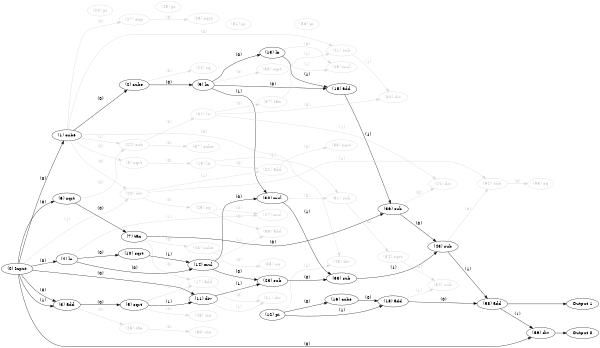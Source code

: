 digraph NeuralNetwork {
rankdir=LR;
size="4,3";
center = true;
node0 [label="(0) Input", color=black, labelfontcolor=black, fontcolor=black];
node1 [label="(1) cube", color=black, labelfontcolor=black, fontcolor=black];
node0 -> node1 [label=" (0)", labelfontcolor=black, fontcolor=black, bold=true, color=black];
node2 [label="(2) cube", color=black, labelfontcolor=black, fontcolor=black];
node1 -> node2 [label=" (0)", labelfontcolor=black, fontcolor=black, bold=true, color=black];
node3 [label="(3) add", color=black, labelfontcolor=black, fontcolor=black];
node0 -> node3 [label=" (0)", labelfontcolor=black, fontcolor=black, bold=true, color=black];
node0 -> node3 [label=" (1)", labelfontcolor=black, fontcolor=black, bold=true, color=black];
node4 [label="(4) ln", color=black, labelfontcolor=black, fontcolor=black];
node0 -> node4 [label=" (0)", labelfontcolor=black, fontcolor=black, bold=true, color=black];
node5 [label="(5) sqrt", color=black, labelfontcolor=black, fontcolor=black];
node3 -> node5 [label=" (0)", labelfontcolor=black, fontcolor=black, bold=true, color=black];
node6 [label="(6) sqrt", color=black, labelfontcolor=black, fontcolor=black];
node0 -> node6 [label=" (0)", labelfontcolor=black, fontcolor=black, bold=true, color=black];
node7 [label="(7) tan", color=black, labelfontcolor=black, fontcolor=black];
node6 -> node7 [label=" (0)", labelfontcolor=black, fontcolor=black, bold=true, color=black];
node8 [label="(8) sqrt", color=lightgrey, labelfontcolor=lightgrey, fontcolor=lightgrey];
node1 -> node8 [label=" (0)", labelfontcolor=lightgrey, fontcolor=lightgrey, bold=true, color=lightgrey];
node9 [label="(9) ln", color=black, labelfontcolor=black, fontcolor=black];
node2 -> node9 [label=" (0)", labelfontcolor=black, fontcolor=black, bold=true, color=black];
node10 [label="(10) sqrt", color=black, labelfontcolor=black, fontcolor=black];
node4 -> node10 [label=" (0)", labelfontcolor=black, fontcolor=black, bold=true, color=black];
node11 [label="(11) div", color=black, labelfontcolor=black, fontcolor=black];
node0 -> node11 [label=" (0)", labelfontcolor=black, fontcolor=black, bold=true, color=black];
node5 -> node11 [label=" (1)", labelfontcolor=black, fontcolor=black, bold=true, color=black];
node12 [label="(12) pi", color=black, labelfontcolor=black, fontcolor=black];
node13 [label="(13) ln", color=black, labelfontcolor=black, fontcolor=black];
node9 -> node13 [label=" (0)", labelfontcolor=black, fontcolor=black, bold=true, color=black];
node14 [label="(14) mul", color=black, labelfontcolor=black, fontcolor=black];
node4 -> node14 [label=" (0)", labelfontcolor=black, fontcolor=black, bold=true, color=black];
node10 -> node14 [label=" (1)", labelfontcolor=black, fontcolor=black, bold=true, color=black];
node15 [label="(15) add", color=black, labelfontcolor=black, fontcolor=black];
node9 -> node15 [label=" (0)", labelfontcolor=black, fontcolor=black, bold=true, color=black];
node13 -> node15 [label=" (1)", labelfontcolor=black, fontcolor=black, bold=true, color=black];
node16 [label="(16) cube", color=black, labelfontcolor=black, fontcolor=black];
node12 -> node16 [label=" (0)", labelfontcolor=black, fontcolor=black, bold=true, color=black];
node17 [label="(17) add", color=lightgrey, labelfontcolor=lightgrey, fontcolor=lightgrey];
node7 -> node17 [label=" (0)", labelfontcolor=lightgrey, fontcolor=lightgrey, bold=true, color=lightgrey];
node5 -> node17 [label=" (1)", labelfontcolor=lightgrey, fontcolor=lightgrey, bold=true, color=lightgrey];
node18 [label="(18) add", color=black, labelfontcolor=black, fontcolor=black];
node16 -> node18 [label=" (0)", labelfontcolor=black, fontcolor=black, bold=true, color=black];
node12 -> node18 [label=" (1)", labelfontcolor=black, fontcolor=black, bold=true, color=black];
node19 [label="(19) ln", color=lightgrey, labelfontcolor=lightgrey, fontcolor=lightgrey];
node8 -> node19 [label=" (0)", labelfontcolor=lightgrey, fontcolor=lightgrey, bold=true, color=lightgrey];
node20 [label="(20) div", color=lightgrey, labelfontcolor=lightgrey, fontcolor=lightgrey];
node1 -> node20 [label=" (0)", labelfontcolor=lightgrey, fontcolor=lightgrey, bold=true, color=lightgrey];
node0 -> node20 [label=" (1)", labelfontcolor=lightgrey, fontcolor=lightgrey, bold=true, color=lightgrey];
node21 [label="(21) div", color=lightgrey, labelfontcolor=lightgrey, fontcolor=lightgrey];
node17 -> node21 [label=" (0)", labelfontcolor=lightgrey, fontcolor=lightgrey, bold=true, color=lightgrey];
node11 -> node21 [label=" (1)", labelfontcolor=lightgrey, fontcolor=lightgrey, bold=true, color=lightgrey];
node22 [label="(22) add", color=lightgrey, labelfontcolor=lightgrey, fontcolor=lightgrey];
node19 -> node22 [label=" (0)", labelfontcolor=lightgrey, fontcolor=lightgrey, bold=true, color=lightgrey];
node20 -> node22 [label=" (1)", labelfontcolor=lightgrey, fontcolor=lightgrey, bold=true, color=lightgrey];
node23 [label="(23) sub", color=black, labelfontcolor=black, fontcolor=black];
node14 -> node23 [label=" (0)", labelfontcolor=black, fontcolor=black, bold=true, color=black];
node11 -> node23 [label=" (1)", labelfontcolor=black, fontcolor=black, bold=true, color=black];
node24 [label="(24) sub", color=lightgrey, labelfontcolor=lightgrey, fontcolor=lightgrey];
node6 -> node24 [label=" (0)", labelfontcolor=lightgrey, fontcolor=lightgrey, bold=true, color=lightgrey];
node1 -> node24 [label=" (1)", labelfontcolor=lightgrey, fontcolor=lightgrey, bold=true, color=lightgrey];
node25 [label="(25) mul", color=lightgrey, labelfontcolor=lightgrey, fontcolor=lightgrey];
node13 -> node25 [label=" (0)", labelfontcolor=lightgrey, fontcolor=lightgrey, bold=true, color=lightgrey];
node13 -> node25 [label=" (1)", labelfontcolor=lightgrey, fontcolor=lightgrey, bold=true, color=lightgrey];
node26 [label="(26) tan", color=lightgrey, labelfontcolor=lightgrey, fontcolor=lightgrey];
node3 -> node26 [label=" (0)", labelfontcolor=lightgrey, fontcolor=lightgrey, bold=true, color=lightgrey];
node27 [label="(27) exp", color=lightgrey, labelfontcolor=lightgrey, fontcolor=lightgrey];
node1 -> node27 [label=" (0)", labelfontcolor=lightgrey, fontcolor=lightgrey, bold=true, color=lightgrey];
node28 [label="(28) cube", color=lightgrey, labelfontcolor=lightgrey, fontcolor=lightgrey];
node7 -> node28 [label=" (0)", labelfontcolor=lightgrey, fontcolor=lightgrey, bold=true, color=lightgrey];
node29 [label="(29) sq", color=lightgrey, labelfontcolor=lightgrey, fontcolor=lightgrey];
node20 -> node29 [label=" (0)", labelfontcolor=lightgrey, fontcolor=lightgrey, bold=true, color=lightgrey];
node30 [label="(30) mul", color=black, labelfontcolor=black, fontcolor=black];
node14 -> node30 [label=" (0)", labelfontcolor=black, fontcolor=black, bold=true, color=black];
node9 -> node30 [label=" (1)", labelfontcolor=black, fontcolor=black, bold=true, color=black];
node31 [label="(31) sub", color=lightgrey, labelfontcolor=lightgrey, fontcolor=lightgrey];
node30 -> node31 [label=" (0)", labelfontcolor=lightgrey, fontcolor=lightgrey, bold=true, color=lightgrey];
node19 -> node31 [label=" (1)", labelfontcolor=lightgrey, fontcolor=lightgrey, bold=true, color=lightgrey];
node32 [label="(32) ln", color=lightgrey, labelfontcolor=lightgrey, fontcolor=lightgrey];
node24 -> node32 [label=" (0)", labelfontcolor=lightgrey, fontcolor=lightgrey, bold=true, color=lightgrey];
node33 [label="(33) sub", color=black, labelfontcolor=black, fontcolor=black];
node23 -> node33 [label=" (0)", labelfontcolor=black, fontcolor=black, bold=true, color=black];
node30 -> node33 [label=" (1)", labelfontcolor=black, fontcolor=black, bold=true, color=black];
node34 [label="(34) sqrt", color=lightgrey, labelfontcolor=lightgrey, fontcolor=lightgrey];
node31 -> node34 [label=" (0)", labelfontcolor=lightgrey, fontcolor=lightgrey, bold=true, color=lightgrey];
node35 [label="(35) sq", color=lightgrey, labelfontcolor=lightgrey, fontcolor=lightgrey];
node28 -> node35 [label=" (0)", labelfontcolor=lightgrey, fontcolor=lightgrey, bold=true, color=lightgrey];
node36 [label="(36) sub", color=black, labelfontcolor=black, fontcolor=black];
node7 -> node36 [label=" (0)", labelfontcolor=black, fontcolor=black, bold=true, color=black];
node15 -> node36 [label=" (1)", labelfontcolor=black, fontcolor=black, bold=true, color=black];
node37 [label="(37) tan", color=lightgrey, labelfontcolor=lightgrey, fontcolor=lightgrey];
node32 -> node37 [label=" (0)", labelfontcolor=lightgrey, fontcolor=lightgrey, bold=true, color=lightgrey];
node38 [label="(38) sqrt", color=lightgrey, labelfontcolor=lightgrey, fontcolor=lightgrey];
node9 -> node38 [label=" (0)", labelfontcolor=lightgrey, fontcolor=lightgrey, bold=true, color=lightgrey];
node39 [label="(39) add", color=lightgrey, labelfontcolor=lightgrey, fontcolor=lightgrey];
node29 -> node39 [label=" (0)", labelfontcolor=lightgrey, fontcolor=lightgrey, bold=true, color=lightgrey];
node14 -> node39 [label=" (1)", labelfontcolor=lightgrey, fontcolor=lightgrey, bold=true, color=lightgrey];
node40 [label="(40) pi", color=lightgrey, labelfontcolor=lightgrey, fontcolor=lightgrey];
node41 [label="(41) sub", color=lightgrey, labelfontcolor=lightgrey, fontcolor=lightgrey];
node1 -> node41 [label=" (0)", labelfontcolor=lightgrey, fontcolor=lightgrey, bold=true, color=lightgrey];
node37 -> node41 [label=" (1)", labelfontcolor=lightgrey, fontcolor=lightgrey, bold=true, color=lightgrey];
node42 [label="(42) div", color=lightgrey, labelfontcolor=lightgrey, fontcolor=lightgrey];
node36 -> node42 [label=" (0)", labelfontcolor=lightgrey, fontcolor=lightgrey, bold=true, color=lightgrey];
node32 -> node42 [label=" (1)", labelfontcolor=lightgrey, fontcolor=lightgrey, bold=true, color=lightgrey];
node43 [label="(43) sub", color=black, labelfontcolor=black, fontcolor=black];
node36 -> node43 [label=" (0)", labelfontcolor=black, fontcolor=black, bold=true, color=black];
node33 -> node43 [label=" (1)", labelfontcolor=black, fontcolor=black, bold=true, color=black];
node44 [label="(44) sq", color=lightgrey, labelfontcolor=lightgrey, fontcolor=lightgrey];
node2 -> node44 [label=" (0)", labelfontcolor=lightgrey, fontcolor=lightgrey, bold=true, color=lightgrey];
node45 [label="(45) sin", color=lightgrey, labelfontcolor=lightgrey, fontcolor=lightgrey];
node5 -> node45 [label=" (0)", labelfontcolor=lightgrey, fontcolor=lightgrey, bold=true, color=lightgrey];
node46 [label="(46) sqrt", color=lightgrey, labelfontcolor=lightgrey, fontcolor=lightgrey];
node27 -> node46 [label=" (0)", labelfontcolor=lightgrey, fontcolor=lightgrey, bold=true, color=lightgrey];
node47 [label="(47) mul", color=lightgrey, labelfontcolor=lightgrey, fontcolor=lightgrey];
node29 -> node47 [label=" (0)", labelfontcolor=lightgrey, fontcolor=lightgrey, bold=true, color=lightgrey];
node4 -> node47 [label=" (1)", labelfontcolor=lightgrey, fontcolor=lightgrey, bold=true, color=lightgrey];
node48 [label="(48) pi", color=lightgrey, labelfontcolor=lightgrey, fontcolor=lightgrey];
node49 [label="(49) div", color=lightgrey, labelfontcolor=lightgrey, fontcolor=lightgrey];
node1 -> node49 [label=" (0)", labelfontcolor=lightgrey, fontcolor=lightgrey, bold=true, color=lightgrey];
node12 -> node49 [label=" (1)", labelfontcolor=lightgrey, fontcolor=lightgrey, bold=true, color=lightgrey];
node50 [label="(50) div", color=lightgrey, labelfontcolor=lightgrey, fontcolor=lightgrey];
node32 -> node50 [label=" (0)", labelfontcolor=lightgrey, fontcolor=lightgrey, bold=true, color=lightgrey];
node41 -> node50 [label=" (1)", labelfontcolor=lightgrey, fontcolor=lightgrey, bold=true, color=lightgrey];
node51 [label="(51) pi", color=lightgrey, labelfontcolor=lightgrey, fontcolor=lightgrey];
node52 [label="(52) sub", color=lightgrey, labelfontcolor=lightgrey, fontcolor=lightgrey];
node43 -> node52 [label=" (0)", labelfontcolor=lightgrey, fontcolor=lightgrey, bold=true, color=lightgrey];
node20 -> node52 [label=" (1)", labelfontcolor=lightgrey, fontcolor=lightgrey, bold=true, color=lightgrey];
node53 [label="(53) sq", color=lightgrey, labelfontcolor=lightgrey, fontcolor=lightgrey];
node52 -> node53 [label=" (0)", labelfontcolor=lightgrey, fontcolor=lightgrey, bold=true, color=lightgrey];
node54 [label="(54) sub", color=lightgrey, labelfontcolor=lightgrey, fontcolor=lightgrey];
node34 -> node54 [label=" (0)", labelfontcolor=lightgrey, fontcolor=lightgrey, bold=true, color=lightgrey];
node18 -> node54 [label=" (1)", labelfontcolor=lightgrey, fontcolor=lightgrey, bold=true, color=lightgrey];
node55 [label="(55) sqrt", color=lightgrey, labelfontcolor=lightgrey, fontcolor=lightgrey];
node22 -> node55 [label=" (0)", labelfontcolor=lightgrey, fontcolor=lightgrey, bold=true, color=lightgrey];
node56 [label="(56) pi", color=lightgrey, labelfontcolor=lightgrey, fontcolor=lightgrey];
node57 [label="(57) cube", color=lightgrey, labelfontcolor=lightgrey, fontcolor=lightgrey];
node24 -> node57 [label=" (0)", labelfontcolor=lightgrey, fontcolor=lightgrey, bold=true, color=lightgrey];
node58 [label="(58) add", color=black, labelfontcolor=black, fontcolor=black];
node18 -> node58 [label=" (0)", labelfontcolor=black, fontcolor=black, bold=true, color=black];
node43 -> node58 [label=" (1)", labelfontcolor=black, fontcolor=black, bold=true, color=black];
node59 [label="(59) div", color=black, labelfontcolor=black, fontcolor=black];
node0 -> node59 [label=" (0)", labelfontcolor=black, fontcolor=black, bold=true, color=black];
node58 -> node59 [label=" (1)", labelfontcolor=black, fontcolor=black, bold=true, color=black];
node60 [label="(60) sin", color=lightgrey, labelfontcolor=lightgrey, fontcolor=lightgrey];
node26 -> node60 [label=" (0)", labelfontcolor=lightgrey, fontcolor=lightgrey, bold=true, color=lightgrey];
node61 [label="Output 0", color=black, labelfontcolor=black, fontcolor=black];
node59 -> node61 [labelfontcolor=black, fontcolor=black, bold=true, color=black];
node62 [label="Output 1", color=black, labelfontcolor=black, fontcolor=black];
node58 -> node62 [labelfontcolor=black, fontcolor=black, bold=true, color=black];
{ rank = source; "node0"; }
{ rank = max;"node61";"node62"; }
}